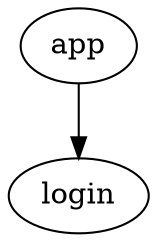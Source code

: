digraph App {
  package = "ru.kode.way.sample.compose.app.routing"

  app [type=flow]
  login [type=schema, resultType = "ru.kode.way.sample.compose.login.routing.LoginFlowResult"]

  app -> login
}
